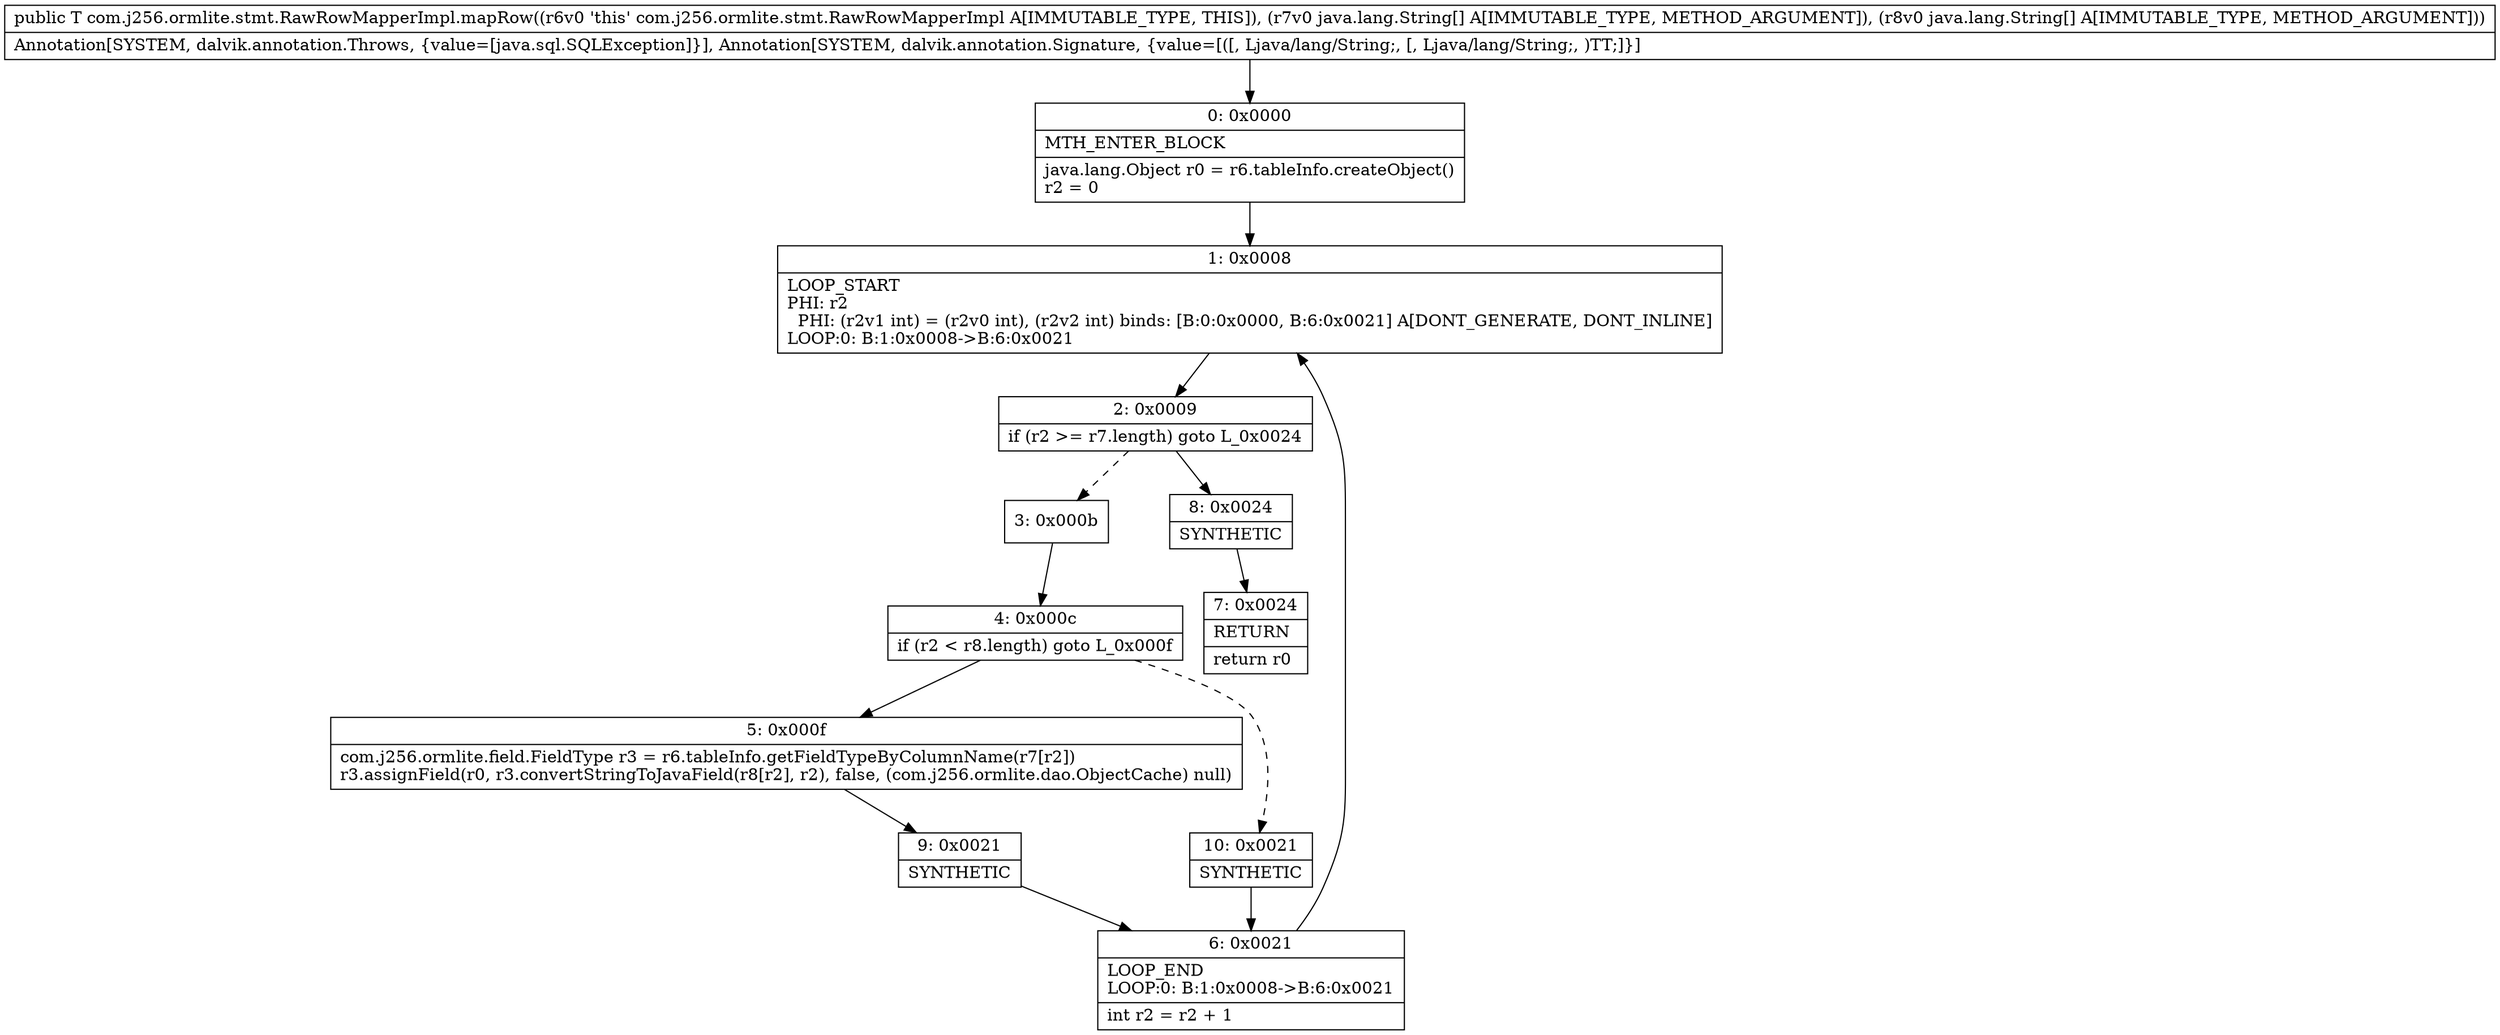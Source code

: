 digraph "CFG forcom.j256.ormlite.stmt.RawRowMapperImpl.mapRow([Ljava\/lang\/String;[Ljava\/lang\/String;)Ljava\/lang\/Object;" {
Node_0 [shape=record,label="{0\:\ 0x0000|MTH_ENTER_BLOCK\l|java.lang.Object r0 = r6.tableInfo.createObject()\lr2 = 0\l}"];
Node_1 [shape=record,label="{1\:\ 0x0008|LOOP_START\lPHI: r2 \l  PHI: (r2v1 int) = (r2v0 int), (r2v2 int) binds: [B:0:0x0000, B:6:0x0021] A[DONT_GENERATE, DONT_INLINE]\lLOOP:0: B:1:0x0008\-\>B:6:0x0021\l}"];
Node_2 [shape=record,label="{2\:\ 0x0009|if (r2 \>= r7.length) goto L_0x0024\l}"];
Node_3 [shape=record,label="{3\:\ 0x000b}"];
Node_4 [shape=record,label="{4\:\ 0x000c|if (r2 \< r8.length) goto L_0x000f\l}"];
Node_5 [shape=record,label="{5\:\ 0x000f|com.j256.ormlite.field.FieldType r3 = r6.tableInfo.getFieldTypeByColumnName(r7[r2])\lr3.assignField(r0, r3.convertStringToJavaField(r8[r2], r2), false, (com.j256.ormlite.dao.ObjectCache) null)\l}"];
Node_6 [shape=record,label="{6\:\ 0x0021|LOOP_END\lLOOP:0: B:1:0x0008\-\>B:6:0x0021\l|int r2 = r2 + 1\l}"];
Node_7 [shape=record,label="{7\:\ 0x0024|RETURN\l|return r0\l}"];
Node_8 [shape=record,label="{8\:\ 0x0024|SYNTHETIC\l}"];
Node_9 [shape=record,label="{9\:\ 0x0021|SYNTHETIC\l}"];
Node_10 [shape=record,label="{10\:\ 0x0021|SYNTHETIC\l}"];
MethodNode[shape=record,label="{public T com.j256.ormlite.stmt.RawRowMapperImpl.mapRow((r6v0 'this' com.j256.ormlite.stmt.RawRowMapperImpl A[IMMUTABLE_TYPE, THIS]), (r7v0 java.lang.String[] A[IMMUTABLE_TYPE, METHOD_ARGUMENT]), (r8v0 java.lang.String[] A[IMMUTABLE_TYPE, METHOD_ARGUMENT]))  | Annotation[SYSTEM, dalvik.annotation.Throws, \{value=[java.sql.SQLException]\}], Annotation[SYSTEM, dalvik.annotation.Signature, \{value=[([, Ljava\/lang\/String;, [, Ljava\/lang\/String;, )TT;]\}]\l}"];
MethodNode -> Node_0;
Node_0 -> Node_1;
Node_1 -> Node_2;
Node_2 -> Node_3[style=dashed];
Node_2 -> Node_8;
Node_3 -> Node_4;
Node_4 -> Node_5;
Node_4 -> Node_10[style=dashed];
Node_5 -> Node_9;
Node_6 -> Node_1;
Node_8 -> Node_7;
Node_9 -> Node_6;
Node_10 -> Node_6;
}

